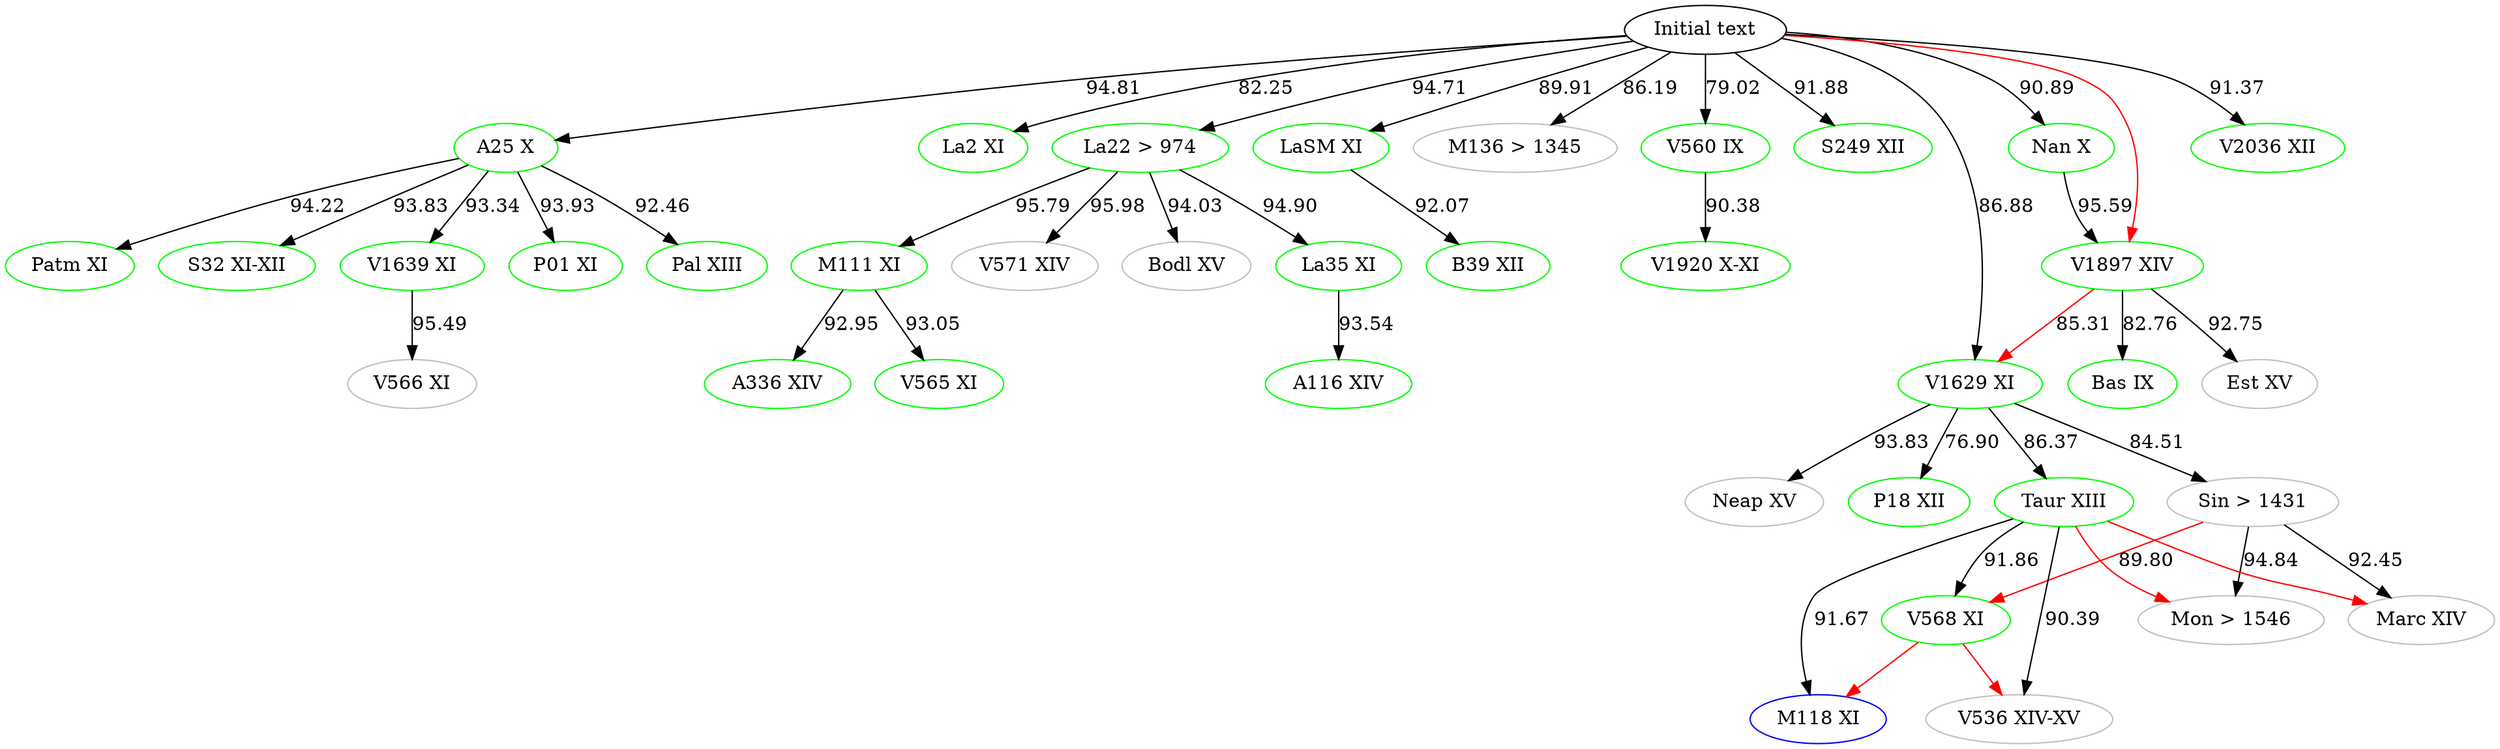 digraph {

    #Top [color="black", label="ω"]
    aBase [color="black", label="Initial text"]
    # Top [color="black", label="Initial text"]
	A116 [label="A116 XIV", color="green"]
	A25 [label="A25 X", color="green"]
	A336 [label="A336 XIV", color="green"]
	B39 [label="B39 XII", color="green"]
	Bas [label="Bas IX", color="green"]
	Bodl [label="Bodl XV", color="grey"]
	Est [label="Est XV", color="grey"]
	La2 [label="La2 XI", color="green"]
	La22 [label="La22 > 974", color="green"]
	La35 [label="La35 XI", color="green"]
	LaSM [label="LaSM XI", color="green"]
	M111 [label="M111 XI", color="green"]
    M118 [label="M118 XI", color="blue"]
    M136 [label="M136 > 1345", color="grey"]
    Marc [label="Marc XIV", color="grey"]
    Mon [label="Mon > 1546", color="grey"]
	Nan [label="Nan X", color="green"]
    Neap [label="Neap XV", color="grey"]
    P01 [label="P01 XI", color="green"]
    P18 [label="P18 XII", color="green"]
	Pal [label="Pal XIII", color="green"]
	Patm [label="Patm XI", color="green"]
    Sin [label="Sin > 1431", color="grey"]
	S32 [label="S32 XI-XII", color="green"]
    S249 [label="S249 XII", color="green"]
    Taur [label="Taur XIII", color="green"]
    V536 [label="V536 XIV-XV", color="grey"]
	V560 [label="V560 IX", color="green"]
	V565 [label="V565 XI", color="green"]
	V566 [label="V566 XI", color="grey"]
	V568 [label="V568 XI", color="green"]
	V571 [label="V571 XIV", color="grey"]
    V1629 [label="V1629 XI", color="green"]
	V1639 [label="V1639 XI", color="green"]
	V1897 [label="V1897 XIV", color="green"]
	V1920 [label="V1920 X-XI", color="green"]
    V2036 [label="V2036 XII", color="green"]

	
	
  
    #Top -> aBase
    aBase -> A25 [label="94.81"]
    aBase -> M136 [label="86.19"]
    aBase -> V2036 [label="91.37"]
    # V2036 -> Patm [label="91.14", color="blue"]
    aBase -> V1629 [label="86.88"]
    aBase -> V560[label="79.02"]
    aBase -> La2 [label="82.25"]
    aBase -> S249 [label="91.88"]
    aBase -> LaSM [label="89.91"]
	aBase -> La22 [label="94.71"]
    aBase -> Nan [label="90.89"]

	# A25 -> M136 [label="85.50"]
    # M136 -> A25 [label="85.50" color="blue"]
	A25 -> Pal [label="92.46"]
	A25 -> P01 [label="93.93"]
    A25 -> V1639 [label="93.34"]
    A25 -> S32 [label="93.83"]
    A25 -> Patm [label="94.22"]

    #A25 -> La2 [color="red"]
    #A25 -> V566[color="red"]
    #A25 -> LaSM[color="red"]
    #A25 -> La22[color="red"]
    #A25 -> M136[color="red"]
    #A25 -> Nan[color="red"]
    #A25 -> S249[color="red"]
    #A25 -> V2036[color="red"]

    #aBase -> P01 [color="red"]
    #aBase -> Pal [color="red"]
    #aBase -> Patm [color="red"]
    #aBase -> La35[color="red"]
    #aBase -> B39[color="red"]
    #aBase -> V1920[color="red"]
    aBase -> V1897[color="red"]
    #aBase -> Neap[color="red"]
   
    #Bodl -> V1639[color="red"]
    #Patm -> S32[color="red"]
    #Patm -> V560[color="red"]

    #La22 -> A116[color="red"]
    #La22 -> V565[color="red"]
    #La22 -> A336[color="red"]

    Taur -> Mon[color="red"]
    Taur -> Marc[color="red"]

    Sin -> V568[label="89.80" color="red"]

    V568 -> V536[color="red"]
    V568 -> M118[color="red"]

    #V571 -> Bodl[color="red"]
    #M111 -> V571[color="red"]
    #La35 -> M111[color="red"]
    V1897 -> V1629[label="85.31" color="red"]
    #Nan -> Bas[color="red"]
    #Nan -> Est[color="red"]
    #Neap -> Taur[color="red"]
    #Neap -> Sin[color="red"]
   #Neap -> P18[color="red"]
 
 
 
 
	V1639 -> V566 [label="95.49"]

	La22 -> La35 [label= "94.90"]
	La22 -> M111 [label="95.79"]
	La22 -> Bodl [label="94.03"]
    La22 -> V571 [label="95.98"]

	La35 -> A116 [label="93.54"]

	M111 -> V565 [label="93.05"]
	M111 -> A336 [label="92.95"]
	
	
	
	Sin -> Marc [label="92.45"]

	V1629 -> Neap [label="93.83"]
	V1629 -> Sin [label="84.51"]
	V1629 -> Taur [label="86.37"]
    V1629 -> P18 [label="76.90"]

	Taur -> V568 [label="91.86"]
	Taur -> M118 [label="91.67"]
	Taur -> V536 [label="90.39"]
    # Taur -> Marc [color="blue" label="91.96"]
    # Marc -> Mon [color="blue" label="94.12"]
	Sin -> Mon [label="94.84"]

	V560 -> V1920 [label="90.38"]

	V1897 -> Est [label="92.75"]
    V1897 -> Bas [label="82.76"]

    Nan -> V1897 [label="95.59"]



    LaSM -> B39 [label="92.07"]
    
	
	
}


